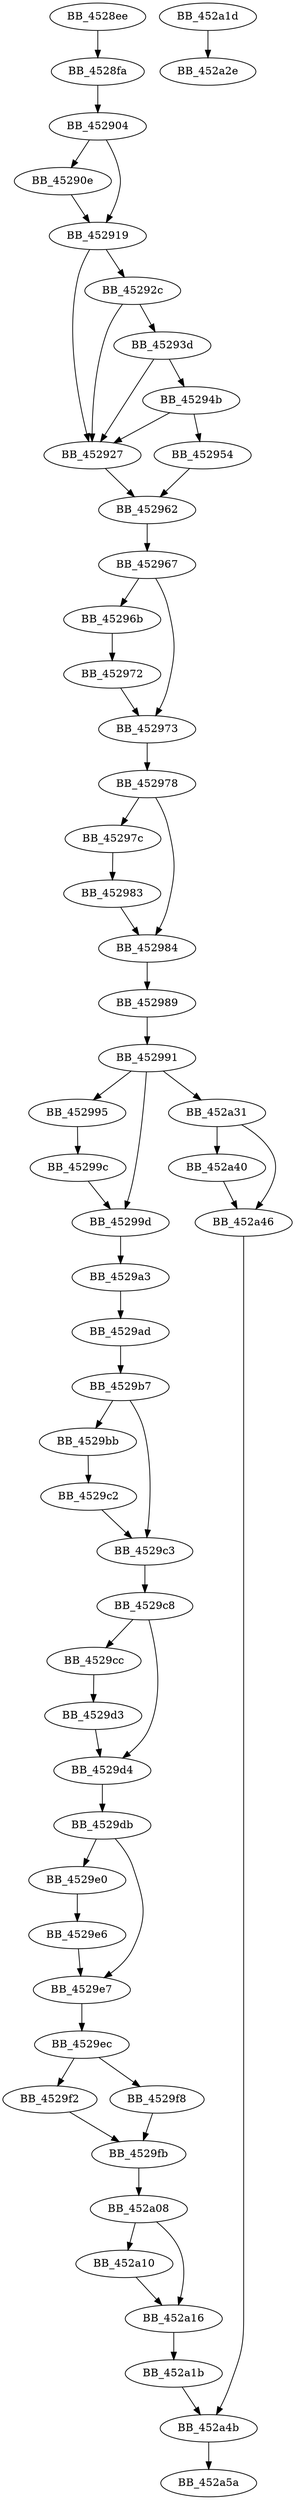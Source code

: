 DiGraph sub_4528EE{
BB_4528ee->BB_4528fa
BB_4528fa->BB_452904
BB_452904->BB_45290e
BB_452904->BB_452919
BB_45290e->BB_452919
BB_452919->BB_452927
BB_452919->BB_45292c
BB_452927->BB_452962
BB_45292c->BB_452927
BB_45292c->BB_45293d
BB_45293d->BB_452927
BB_45293d->BB_45294b
BB_45294b->BB_452927
BB_45294b->BB_452954
BB_452954->BB_452962
BB_452962->BB_452967
BB_452967->BB_45296b
BB_452967->BB_452973
BB_45296b->BB_452972
BB_452972->BB_452973
BB_452973->BB_452978
BB_452978->BB_45297c
BB_452978->BB_452984
BB_45297c->BB_452983
BB_452983->BB_452984
BB_452984->BB_452989
BB_452989->BB_452991
BB_452991->BB_452995
BB_452991->BB_45299d
BB_452991->BB_452a31
BB_452995->BB_45299c
BB_45299c->BB_45299d
BB_45299d->BB_4529a3
BB_4529a3->BB_4529ad
BB_4529ad->BB_4529b7
BB_4529b7->BB_4529bb
BB_4529b7->BB_4529c3
BB_4529bb->BB_4529c2
BB_4529c2->BB_4529c3
BB_4529c3->BB_4529c8
BB_4529c8->BB_4529cc
BB_4529c8->BB_4529d4
BB_4529cc->BB_4529d3
BB_4529d3->BB_4529d4
BB_4529d4->BB_4529db
BB_4529db->BB_4529e0
BB_4529db->BB_4529e7
BB_4529e0->BB_4529e6
BB_4529e6->BB_4529e7
BB_4529e7->BB_4529ec
BB_4529ec->BB_4529f2
BB_4529ec->BB_4529f8
BB_4529f2->BB_4529fb
BB_4529f8->BB_4529fb
BB_4529fb->BB_452a08
BB_452a08->BB_452a10
BB_452a08->BB_452a16
BB_452a10->BB_452a16
BB_452a16->BB_452a1b
BB_452a1b->BB_452a4b
BB_452a1d->BB_452a2e
BB_452a31->BB_452a40
BB_452a31->BB_452a46
BB_452a40->BB_452a46
BB_452a46->BB_452a4b
BB_452a4b->BB_452a5a
}
